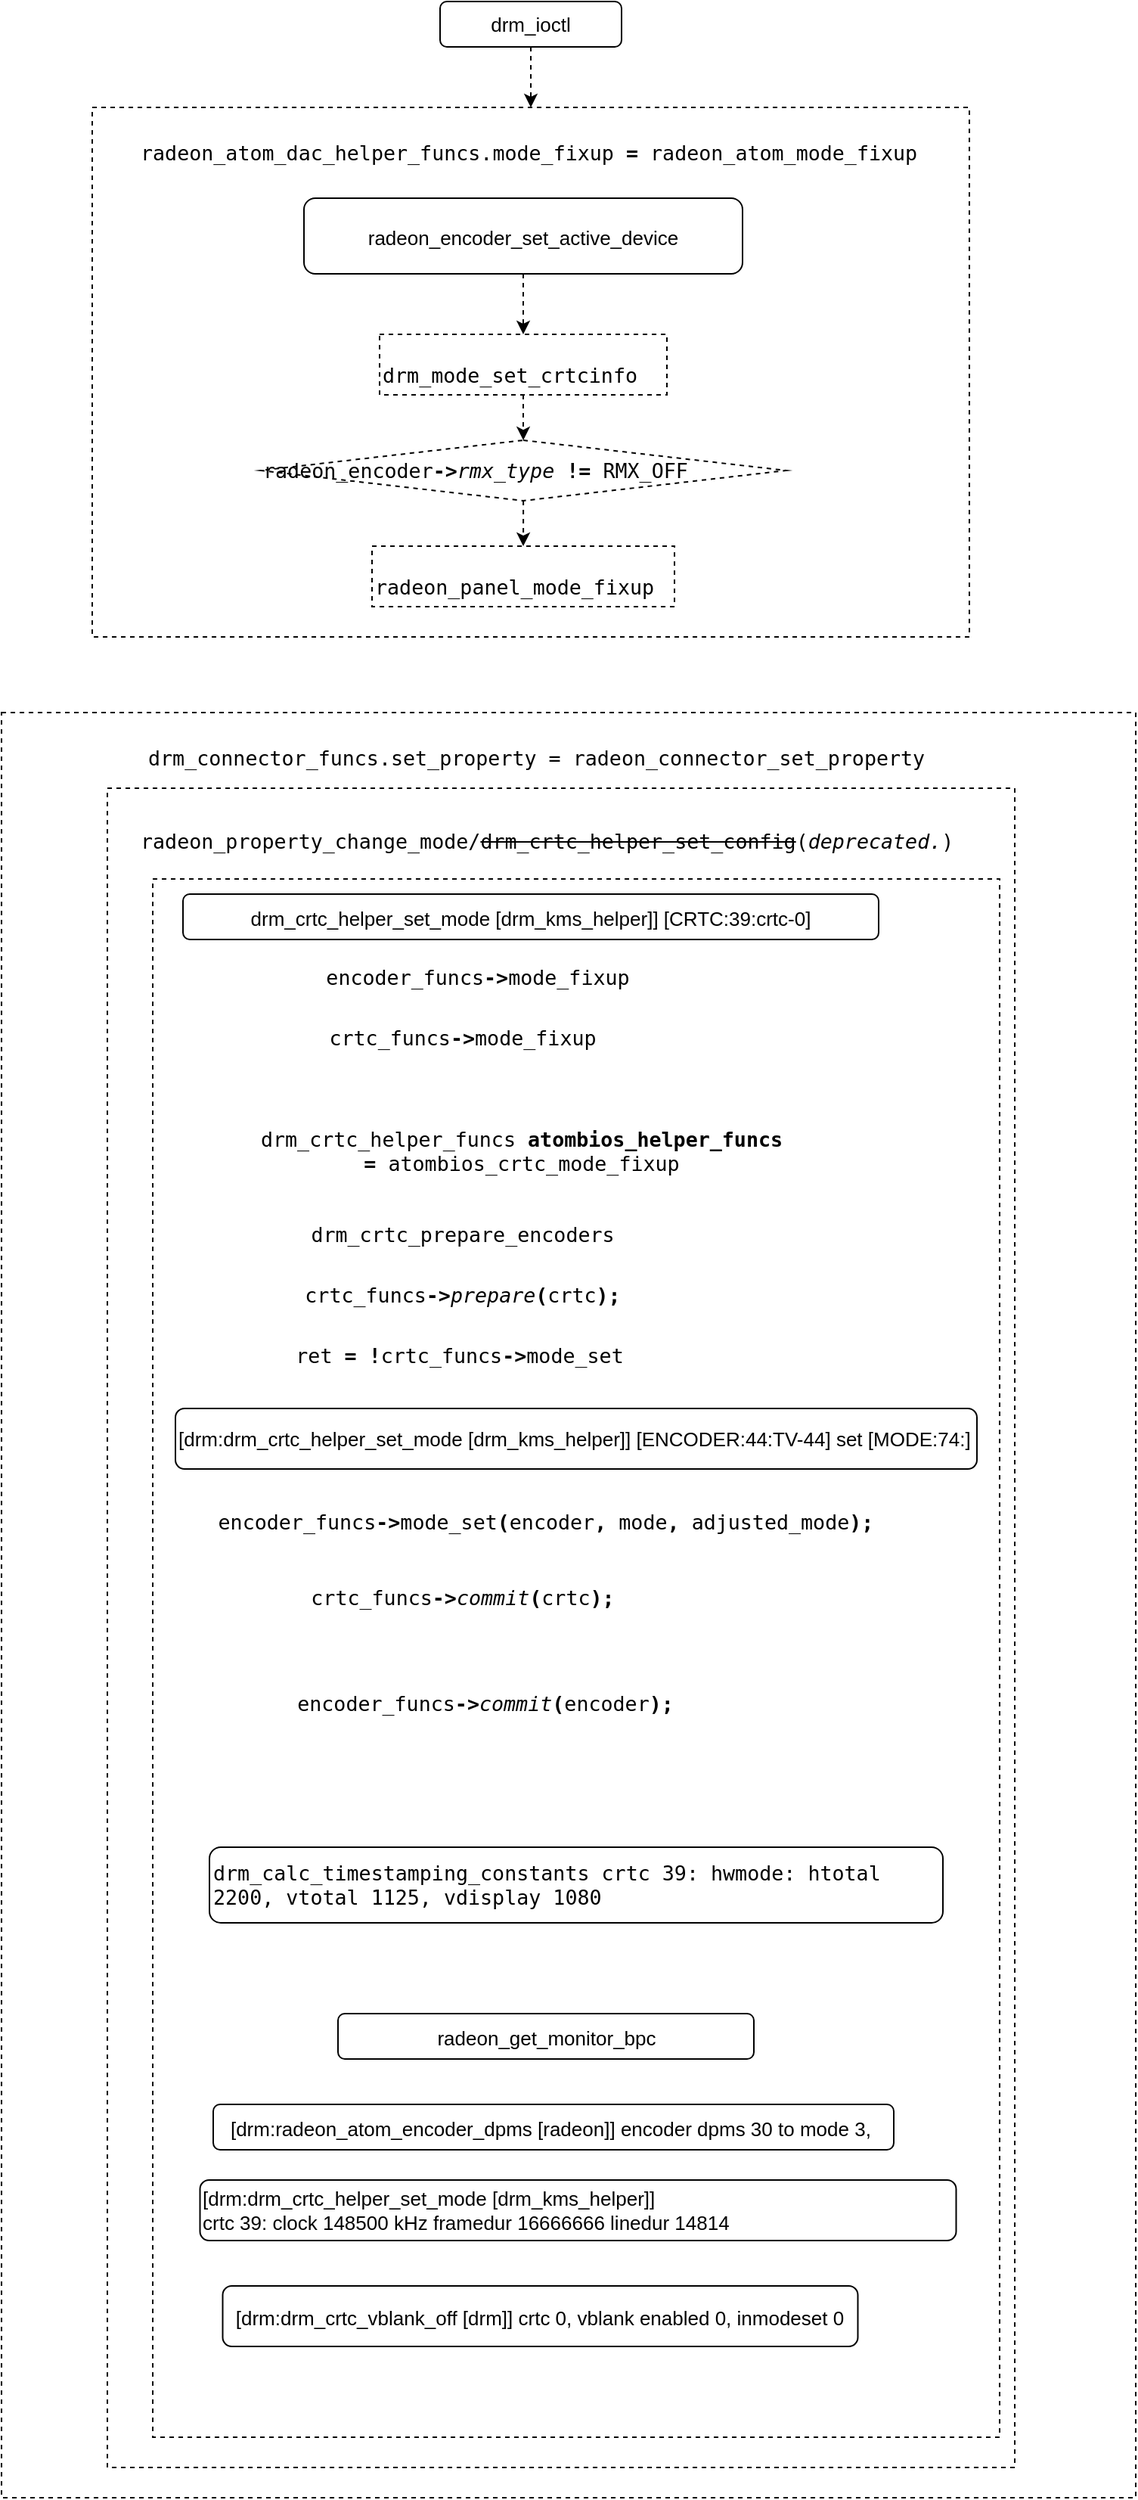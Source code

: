 <mxfile version="15.6.6" type="github">
  <diagram id="AM0HCoSupyYwshGD3Rph" name="Page-1">
    <mxGraphModel dx="2209" dy="761" grid="1" gridSize="10" guides="1" tooltips="1" connect="1" arrows="1" fold="1" page="1" pageScale="1" pageWidth="827" pageHeight="1169" math="0" shadow="0">
      <root>
        <mxCell id="0" />
        <mxCell id="1" parent="0" />
        <mxCell id="6ycGAx9qy3iNxIzKx5UR-36" value="" style="rounded=0;whiteSpace=wrap;html=1;dashed=1;fontSize=13;fontColor=default;strokeColor=default;fillColor=none;gradientColor=none;align=left;" vertex="1" parent="1">
          <mxGeometry x="-120" y="550" width="750" height="1180" as="geometry" />
        </mxCell>
        <mxCell id="6ycGAx9qy3iNxIzKx5UR-35" value="" style="rounded=0;whiteSpace=wrap;html=1;dashed=1;fontSize=13;fontColor=default;strokeColor=default;fillColor=none;gradientColor=none;align=left;" vertex="1" parent="1">
          <mxGeometry x="-50" y="600" width="600" height="1110" as="geometry" />
        </mxCell>
        <mxCell id="6ycGAx9qy3iNxIzKx5UR-39" value="" style="rounded=0;whiteSpace=wrap;html=1;dashed=1;fontSize=13;fontColor=default;strokeColor=default;fillColor=none;gradientColor=none;align=left;" vertex="1" parent="1">
          <mxGeometry x="-20" y="660" width="560" height="1030" as="geometry" />
        </mxCell>
        <mxCell id="6ycGAx9qy3iNxIzKx5UR-21" value="" style="edgeStyle=orthogonalEdgeStyle;rounded=0;orthogonalLoop=1;jettySize=auto;html=1;dashed=1;labelBackgroundColor=default;fontSize=18;fontColor=default;strokeColor=default;entryX=0.5;entryY=0;entryDx=0;entryDy=0;" edge="1" parent="1" source="6ycGAx9qy3iNxIzKx5UR-2" target="6ycGAx9qy3iNxIzKx5UR-37">
          <mxGeometry relative="1" as="geometry" />
        </mxCell>
        <mxCell id="6ycGAx9qy3iNxIzKx5UR-2" value="&lt;span style=&quot;text-align: left&quot;&gt;&lt;font style=&quot;font-size: 13px&quot;&gt;drm_ioctl&lt;/font&gt;&lt;/span&gt;" style="rounded=1;whiteSpace=wrap;html=1;fontColor=default;fillColor=default;strokeColor=default;" vertex="1" parent="1">
          <mxGeometry x="170" y="80" width="120" height="30" as="geometry" />
        </mxCell>
        <mxCell id="6ycGAx9qy3iNxIzKx5UR-5" value="&lt;div&gt;&lt;font style=&quot;font-size: 13px&quot;&gt;&lt;br&gt;&lt;/font&gt;&lt;/div&gt;&lt;div&gt;&lt;font style=&quot;font-size: 13px&quot;&gt;drm_crtc_helper_set_mode [drm_kms_helper]] [CRTC:39:crtc-0]&lt;/font&gt;&lt;/div&gt;&lt;div&gt;&lt;br&gt;&lt;/div&gt;" style="rounded=1;whiteSpace=wrap;html=1;fontSize=18;fontColor=default;strokeColor=default;fillColor=none;" vertex="1" parent="1">
          <mxGeometry y="670" width="460" height="30" as="geometry" />
        </mxCell>
        <mxCell id="6ycGAx9qy3iNxIzKx5UR-6" value="&lt;font style=&quot;font-size: 13px&quot;&gt;radeon_get_monitor_bpc&lt;/font&gt;" style="rounded=1;whiteSpace=wrap;html=1;fontSize=18;fontColor=default;strokeColor=default;fillColor=default;" vertex="1" parent="1">
          <mxGeometry x="102.5" y="1410" width="275" height="30" as="geometry" />
        </mxCell>
        <mxCell id="6ycGAx9qy3iNxIzKx5UR-7" value="&lt;font style=&quot;font-size: 13px&quot;&gt;[drm:radeon_atom_encoder_dpms [radeon]] encoder dpms 30 to mode 3,&amp;nbsp;&lt;/font&gt;" style="rounded=1;whiteSpace=wrap;html=1;fontSize=18;fontColor=default;strokeColor=default;fillColor=default;" vertex="1" parent="1">
          <mxGeometry x="20" y="1470" width="450" height="30" as="geometry" />
        </mxCell>
        <mxCell id="6ycGAx9qy3iNxIzKx5UR-8" value="&lt;div&gt;&lt;font style=&quot;font-size: 13px&quot;&gt;&lt;br&gt;&lt;/font&gt;&lt;/div&gt;&lt;div&gt;&lt;font style=&quot;font-size: 13px&quot;&gt;[drm:drm_crtc_vblank_off [drm]] crtc 0, vblank enabled 0, inmodeset 0&lt;/font&gt;&lt;/div&gt;&lt;div&gt;&lt;br&gt;&lt;/div&gt;" style="rounded=1;whiteSpace=wrap;html=1;fontSize=18;fontColor=default;strokeColor=default;fillColor=default;" vertex="1" parent="1">
          <mxGeometry x="26.25" y="1590" width="420" height="40" as="geometry" />
        </mxCell>
        <mxCell id="6ycGAx9qy3iNxIzKx5UR-29" value="&lt;p style=&quot;font-family: monospace , &amp;quot;courier&amp;quot; ; font-size: 10pt&quot;&gt;&lt;span style=&quot;font-size: 10pt&quot;&gt;radeon_property_change_mode/&lt;/span&gt;&lt;strike&gt;drm_crtc_helper_set_config&lt;/strike&gt;(&lt;span style=&quot;font-style: italic ; font-size: 10pt&quot;&gt;deprecated.&lt;/span&gt;&lt;span style=&quot;font-size: 10pt&quot;&gt;)&lt;/span&gt;&lt;/p&gt;" style="whiteSpace=wrap;html=1;dashed=1;fontSize=18;fontColor=default;strokeColor=none;fillColor=none;gradientColor=none;align=left;" vertex="1" parent="1">
          <mxGeometry x="-30" y="610" width="540" height="50" as="geometry" />
        </mxCell>
        <mxCell id="6ycGAx9qy3iNxIzKx5UR-33" value="&lt;p style=&quot;font-family: monospace , &amp;quot;courier&amp;quot; ; font-size: 10pt&quot;&gt;&lt;span style=&quot;font-size: 10pt&quot;&gt;drm_connector_funcs.&lt;/span&gt;&lt;span style=&quot;font-size: 10pt&quot;&gt;set_property =&amp;nbsp;&lt;/span&gt;&lt;span style=&quot;font-size: 10pt&quot;&gt;radeon_connector_set_property&lt;/span&gt;&lt;/p&gt;" style="whiteSpace=wrap;html=1;dashed=1;fontSize=18;fontColor=default;strokeColor=none;fillColor=none;gradientColor=none;align=left;" vertex="1" parent="1">
          <mxGeometry x="-25" y="550" width="550" height="60" as="geometry" />
        </mxCell>
        <mxCell id="6ycGAx9qy3iNxIzKx5UR-37" value="" style="rounded=0;whiteSpace=wrap;html=1;dashed=1;fontSize=13;fontColor=default;strokeColor=default;fillColor=none;gradientColor=none;align=left;" vertex="1" parent="1">
          <mxGeometry x="-60" y="150" width="580" height="350" as="geometry" />
        </mxCell>
        <mxCell id="6ycGAx9qy3iNxIzKx5UR-3" value="&lt;font style=&quot;font-size: 13px&quot;&gt;radeon_encoder_set_active_device&lt;/font&gt;" style="rounded=1;whiteSpace=wrap;html=1;fontSize=18;fontColor=default;strokeColor=default;fillColor=default;" vertex="1" parent="1">
          <mxGeometry x="80" y="210" width="290" height="50" as="geometry" />
        </mxCell>
        <mxCell id="6ycGAx9qy3iNxIzKx5UR-15" value="&lt;p style=&quot;font-family: monospace , &amp;#34;courier&amp;#34; ; font-size: 10pt&quot;&gt;&lt;span style=&quot;font-size: 10pt&quot;&gt;radeon_atom_dac_helper_funcs.mode_fixup&amp;nbsp;&lt;/span&gt;&lt;span style=&quot;font-weight: bold ; font-size: 10pt&quot;&gt;=&amp;nbsp;&lt;/span&gt;radeon_atom_mode_fixup&lt;/p&gt;" style="whiteSpace=wrap;html=1;fontSize=18;fontColor=default;strokeColor=default;fillColor=none;gradientColor=none;align=left;opacity=0;" vertex="1" parent="1">
          <mxGeometry x="-30" y="160" width="532.5" height="40" as="geometry" />
        </mxCell>
        <mxCell id="6ycGAx9qy3iNxIzKx5UR-16" value="&lt;p style=&quot;font-family: monospace, courier; font-size: 10pt;&quot;&gt;&lt;span style=&quot;&quot;&gt;drm_mode_set_crtcinfo&lt;/span&gt;&lt;/p&gt;" style="text;whiteSpace=wrap;html=1;fontSize=18;fontColor=default;fillColor=#FFFFFF;strokeColor=default;dashed=1;" vertex="1" parent="1">
          <mxGeometry x="130" y="300" width="190" height="40" as="geometry" />
        </mxCell>
        <mxCell id="6ycGAx9qy3iNxIzKx5UR-17" value="&lt;p style=&quot;font-family: monospace, courier; font-size: 10pt;&quot;&gt;&lt;span style=&quot;&quot;&gt;radeon_panel_mode_fixup&lt;/span&gt;&lt;/p&gt;" style="text;whiteSpace=wrap;html=1;fontSize=18;fontColor=default;strokeColor=default;dashed=1;" vertex="1" parent="1">
          <mxGeometry x="125" y="440" width="200" height="40" as="geometry" />
        </mxCell>
        <mxCell id="6ycGAx9qy3iNxIzKx5UR-18" value="&lt;p style=&quot;font-family: monospace , &amp;quot;courier&amp;quot; ; font-size: 10pt&quot;&gt;&lt;span style=&quot;&quot;&gt;radeon_encoder&lt;/span&gt;&lt;span style=&quot;font-weight: bold&quot;&gt;-&amp;gt;&lt;/span&gt;&lt;span style=&quot;font-style: italic;&quot;&gt;rmx_type&lt;/span&gt; &lt;span style=&quot;font-weight: bold&quot;&gt;!=&lt;/span&gt; &lt;span style=&quot;&quot;&gt;RMX_OFF&lt;/span&gt;&lt;/p&gt;" style="rhombus;whiteSpace=wrap;html=1;fontSize=18;fontColor=default;strokeColor=default;fillColor=default;gradientColor=none;align=left;dashed=1;" vertex="1" parent="1">
          <mxGeometry x="51.25" y="370" width="347.5" height="40" as="geometry" />
        </mxCell>
        <mxCell id="6ycGAx9qy3iNxIzKx5UR-26" style="edgeStyle=orthogonalEdgeStyle;rounded=0;orthogonalLoop=1;jettySize=auto;html=1;dashed=1;labelBackgroundColor=default;fontSize=18;fontColor=default;strokeColor=default;" edge="1" parent="1" source="6ycGAx9qy3iNxIzKx5UR-3" target="6ycGAx9qy3iNxIzKx5UR-16">
          <mxGeometry x="5" y="300" as="geometry" />
        </mxCell>
        <mxCell id="6ycGAx9qy3iNxIzKx5UR-19" value="" style="edgeStyle=orthogonalEdgeStyle;rounded=0;orthogonalLoop=1;jettySize=auto;html=1;labelBackgroundColor=default;fontSize=18;fontColor=default;strokeColor=default;dashed=1;" edge="1" parent="1" source="6ycGAx9qy3iNxIzKx5UR-16" target="6ycGAx9qy3iNxIzKx5UR-18">
          <mxGeometry x="5" y="300" as="geometry" />
        </mxCell>
        <mxCell id="6ycGAx9qy3iNxIzKx5UR-20" value="" style="edgeStyle=orthogonalEdgeStyle;rounded=0;orthogonalLoop=1;jettySize=auto;html=1;dashed=1;labelBackgroundColor=default;fontSize=18;fontColor=default;strokeColor=default;" edge="1" parent="1" source="6ycGAx9qy3iNxIzKx5UR-18" target="6ycGAx9qy3iNxIzKx5UR-17">
          <mxGeometry x="5" y="300" as="geometry" />
        </mxCell>
        <mxCell id="6ycGAx9qy3iNxIzKx5UR-40" value="&lt;p style=&quot;font-family: monospace , &amp;quot;courier&amp;quot; ; font-size: 10pt&quot;&gt;&lt;span&gt;drm_crtc_helper_funcs&lt;/span&gt; &lt;span style=&quot;font-weight: bold&quot;&gt;atombios_helper_funcs =&amp;nbsp;&lt;/span&gt;&lt;span style=&quot;font-size: 10pt;&quot;&gt;atombios_crtc_mode_fixup&lt;/span&gt;&lt;/p&gt;" style="text;html=1;strokeColor=none;fillColor=none;align=center;verticalAlign=middle;whiteSpace=wrap;rounded=0;dashed=1;fontSize=13;fontColor=default;" vertex="1" parent="1">
          <mxGeometry x="34" y="820" width="380" height="40" as="geometry" />
        </mxCell>
        <mxCell id="6ycGAx9qy3iNxIzKx5UR-41" value="&lt;p style=&quot;font-family: monospace , &amp;#34;courier&amp;#34; ; font-size: 10pt&quot;&gt;&lt;span&gt;encoder_funcs&lt;/span&gt;&lt;span style=&quot;font-weight: bold&quot;&gt;-&amp;gt;&lt;/span&gt;mode_fixup&lt;/p&gt;" style="text;html=1;strokeColor=none;fillColor=none;align=center;verticalAlign=middle;whiteSpace=wrap;rounded=0;dashed=1;fontSize=13;fontColor=default;" vertex="1" parent="1">
          <mxGeometry x="90" y="710" width="210" height="30" as="geometry" />
        </mxCell>
        <mxCell id="6ycGAx9qy3iNxIzKx5UR-42" value="&lt;p style=&quot;font-family: monospace , &amp;quot;courier&amp;quot; ; font-size: 10pt&quot;&gt;&lt;span style=&quot;&quot;&gt;crtc_funcs&lt;/span&gt;&lt;span style=&quot;font-weight: bold&quot;&gt;-&amp;gt;&lt;/span&gt;mode_fixup&lt;/p&gt;" style="text;html=1;strokeColor=none;fillColor=none;align=center;verticalAlign=middle;whiteSpace=wrap;rounded=0;dashed=1;fontSize=13;fontColor=default;" vertex="1" parent="1">
          <mxGeometry x="70" y="750" width="230" height="30" as="geometry" />
        </mxCell>
        <mxCell id="6ycGAx9qy3iNxIzKx5UR-43" value="&lt;p style=&quot;font-family: monospace , &amp;quot;courier&amp;quot; ; font-size: 10pt&quot;&gt;&lt;span style=&quot;&quot;&gt;drm_crtc_prepare_encoders&lt;/span&gt;&lt;/p&gt;" style="text;html=1;strokeColor=none;fillColor=none;align=center;verticalAlign=middle;whiteSpace=wrap;rounded=0;dashed=1;fontSize=13;fontColor=default;" vertex="1" parent="1">
          <mxGeometry x="70" y="880" width="230" height="30" as="geometry" />
        </mxCell>
        <mxCell id="6ycGAx9qy3iNxIzKx5UR-46" value="&lt;p style=&quot;font-family: monospace , &amp;quot;courier&amp;quot; ; font-size: 10pt&quot;&gt;&lt;span style=&quot;&quot;&gt;crtc_funcs&lt;/span&gt;&lt;span style=&quot;font-weight: bold&quot;&gt;-&amp;gt;&lt;/span&gt;&lt;span style=&quot;font-style: italic;&quot;&gt;prepare&lt;/span&gt;&lt;span style=&quot;font-weight: bold&quot;&gt;(&lt;/span&gt;&lt;span style=&quot;&quot;&gt;crtc&lt;/span&gt;&lt;span style=&quot;font-weight: bold&quot;&gt;);&lt;/span&gt;&lt;/p&gt;" style="text;html=1;strokeColor=none;fillColor=none;align=center;verticalAlign=middle;whiteSpace=wrap;rounded=0;dashed=1;fontSize=13;fontColor=default;" vertex="1" parent="1">
          <mxGeometry x="55" y="920" width="260" height="30" as="geometry" />
        </mxCell>
        <mxCell id="6ycGAx9qy3iNxIzKx5UR-47" value="&lt;p style=&quot;font-family: monospace , &amp;quot;courier&amp;quot; ; font-size: 10pt&quot;&gt;&lt;span style=&quot;&quot;&gt;ret&lt;/span&gt; &lt;span style=&quot;font-weight: bold&quot;&gt;=&lt;/span&gt; &lt;span style=&quot;font-weight: bold&quot;&gt;!&lt;/span&gt;&lt;span style=&quot;&quot;&gt;crtc_funcs&lt;/span&gt;&lt;span style=&quot;font-weight: bold&quot;&gt;-&amp;gt;&lt;/span&gt;mode_set&lt;/p&gt;" style="text;html=1;strokeColor=none;fillColor=none;align=center;verticalAlign=middle;whiteSpace=wrap;rounded=0;dashed=1;fontSize=13;fontColor=default;" vertex="1" parent="1">
          <mxGeometry x="57.5" y="960" width="250" height="30" as="geometry" />
        </mxCell>
        <mxCell id="6ycGAx9qy3iNxIzKx5UR-48" value="&lt;p style=&quot;font-family: monospace , &amp;quot;courier&amp;quot; ; font-size: 10pt&quot;&gt;&lt;span style=&quot;&quot;&gt;encoder_funcs&lt;/span&gt;&lt;span style=&quot;font-weight: bold&quot;&gt;-&amp;gt;&lt;/span&gt;mode_set&lt;span style=&quot;font-weight: bold&quot;&gt;(&lt;/span&gt;&lt;span style=&quot;&quot;&gt;encoder&lt;/span&gt;&lt;span style=&quot;font-weight: bold&quot;&gt;,&lt;/span&gt; &lt;span style=&quot;&quot;&gt;mode&lt;/span&gt;&lt;span style=&quot;font-weight: bold&quot;&gt;,&lt;/span&gt; &lt;span style=&quot;&quot;&gt;adjusted_mode&lt;/span&gt;&lt;span style=&quot;font-weight: bold&quot;&gt;);&lt;/span&gt;&lt;/p&gt;" style="text;html=1;strokeColor=none;fillColor=none;align=center;verticalAlign=middle;whiteSpace=wrap;rounded=0;dashed=1;fontSize=13;fontColor=default;" vertex="1" parent="1">
          <mxGeometry x="5" y="1070" width="470" height="30" as="geometry" />
        </mxCell>
        <mxCell id="6ycGAx9qy3iNxIzKx5UR-49" value="&lt;p style=&quot;font-family: monospace , &amp;quot;courier&amp;quot; ; font-size: 10pt&quot;&gt;&lt;span style=&quot;&quot;&gt;crtc_funcs&lt;/span&gt;&lt;span style=&quot;font-weight: bold&quot;&gt;-&amp;gt;&lt;/span&gt;&lt;span style=&quot;font-style: italic;&quot;&gt;commit&lt;/span&gt;&lt;span style=&quot;font-weight: bold&quot;&gt;(&lt;/span&gt;&lt;span style=&quot;&quot;&gt;crtc&lt;/span&gt;&lt;span style=&quot;font-weight: bold&quot;&gt;);&lt;/span&gt;&lt;/p&gt;" style="text;html=1;strokeColor=none;fillColor=none;align=center;verticalAlign=middle;whiteSpace=wrap;rounded=0;dashed=1;fontSize=13;fontColor=default;" vertex="1" parent="1">
          <mxGeometry x="45" y="1120" width="280" height="30" as="geometry" />
        </mxCell>
        <mxCell id="6ycGAx9qy3iNxIzKx5UR-50" value="&lt;p style=&quot;font-family: monospace , &amp;quot;courier&amp;quot; ; font-size: 10pt&quot;&gt;&lt;span style=&quot;&quot;&gt;encoder_funcs&lt;/span&gt;&lt;span style=&quot;font-weight: bold&quot;&gt;-&amp;gt;&lt;/span&gt;&lt;span style=&quot;font-style: italic;&quot;&gt;commit&lt;/span&gt;&lt;span style=&quot;font-weight: bold&quot;&gt;(&lt;/span&gt;&lt;span style=&quot;&quot;&gt;encoder&lt;/span&gt;&lt;span style=&quot;font-weight: bold&quot;&gt;);&lt;/span&gt;&lt;/p&gt;" style="text;html=1;strokeColor=none;fillColor=none;align=center;verticalAlign=middle;whiteSpace=wrap;rounded=0;dashed=1;fontSize=13;fontColor=default;" vertex="1" parent="1">
          <mxGeometry x="55" y="1190" width="290" height="30" as="geometry" />
        </mxCell>
        <mxCell id="6ycGAx9qy3iNxIzKx5UR-51" value="[drm:drm_crtc_helper_set_mode [drm_kms_helper]] [ENCODER:44:TV-44] set [MODE:74:]" style="rounded=1;whiteSpace=wrap;html=1;fontSize=13;fontColor=default;strokeColor=default;fillColor=default;gradientColor=none;align=left;" vertex="1" parent="1">
          <mxGeometry x="-5" y="1010" width="530" height="40" as="geometry" />
        </mxCell>
        <mxCell id="6ycGAx9qy3iNxIzKx5UR-52" value="&lt;p style=&quot;font-family: monospace , &amp;quot;courier&amp;quot; ; font-size: 10pt&quot;&gt;drm_calc_timestamping_constants&amp;nbsp;&lt;span style=&quot;font-size: 13.333px&quot;&gt;crtc 39: hwmode: htotal 2200, vtotal 1125, vdisplay 1080&lt;/span&gt;&lt;/p&gt;" style="rounded=1;whiteSpace=wrap;html=1;fontSize=13;fontColor=default;strokeColor=default;fillColor=default;gradientColor=none;align=left;" vertex="1" parent="1">
          <mxGeometry x="17.5" y="1300" width="485" height="50" as="geometry" />
        </mxCell>
        <mxCell id="6ycGAx9qy3iNxIzKx5UR-53" value="[drm:drm_crtc_helper_set_mode [drm_kms_helper]] &lt;br&gt;crtc 39: clock 148500 kHz framedur 16666666 linedur 14814" style="rounded=1;whiteSpace=wrap;html=1;fontSize=13;fontColor=default;strokeColor=default;fillColor=default;gradientColor=none;align=left;" vertex="1" parent="1">
          <mxGeometry x="11.25" y="1520" width="500" height="40" as="geometry" />
        </mxCell>
      </root>
    </mxGraphModel>
  </diagram>
</mxfile>
